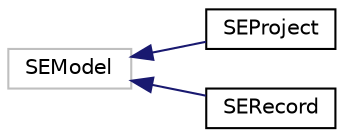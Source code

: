 digraph "Graphical Class Hierarchy"
{
  edge [fontname="Helvetica",fontsize="10",labelfontname="Helvetica",labelfontsize="10"];
  node [fontname="Helvetica",fontsize="10",shape=record];
  rankdir="LR";
  Node1 [label="SEModel",height=0.2,width=0.4,color="grey75", fillcolor="white", style="filled"];
  Node1 -> Node2 [dir="back",color="midnightblue",fontsize="10",style="solid",fontname="Helvetica"];
  Node2 [label="SEProject",height=0.2,width=0.4,color="black", fillcolor="white", style="filled",URL="$interface_s_e_project.html"];
  Node1 -> Node3 [dir="back",color="midnightblue",fontsize="10",style="solid",fontname="Helvetica"];
  Node3 [label="SERecord",height=0.2,width=0.4,color="black", fillcolor="white", style="filled",URL="$interface_s_e_record.html"];
}
